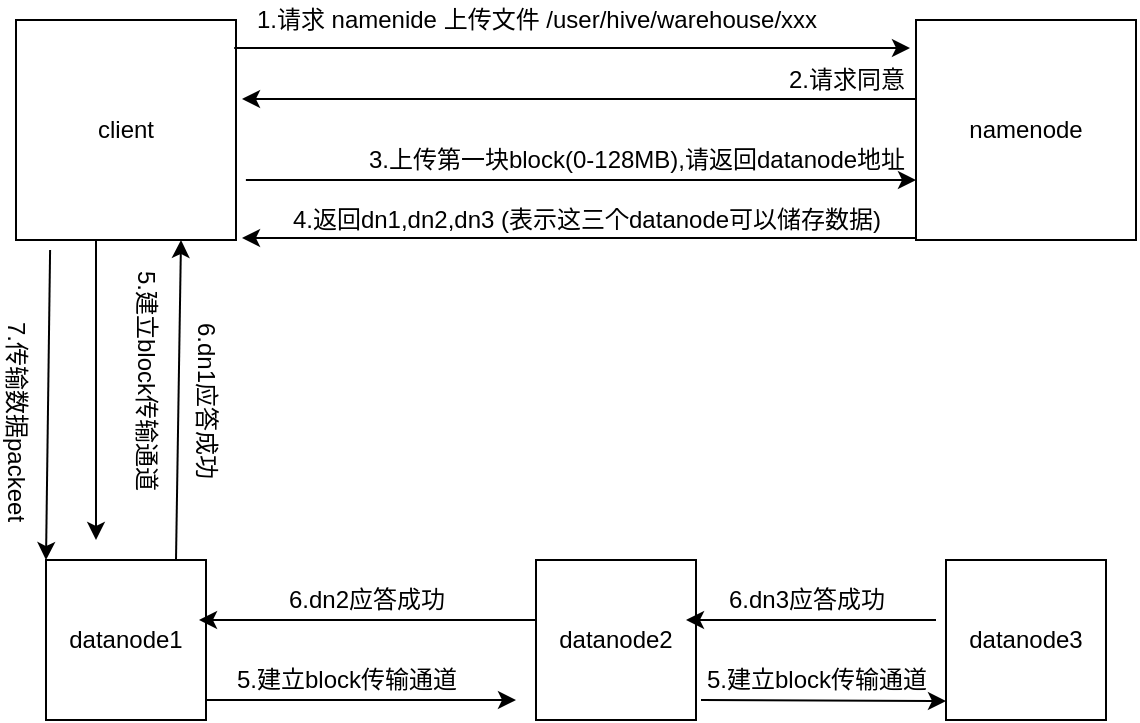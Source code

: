 <mxfile version="12.8.1" type="github">
  <diagram id="JOxRl1BIi76R3ZCF6GQ4" name="第 1 页">
    <mxGraphModel dx="908" dy="639" grid="1" gridSize="10" guides="1" tooltips="1" connect="1" arrows="1" fold="1" page="1" pageScale="1" pageWidth="827" pageHeight="1169" math="0" shadow="0">
      <root>
        <mxCell id="0" />
        <mxCell id="1" parent="0" />
        <mxCell id="7ctNC7Bp93xTTp6SRrF6-1" value="client" style="whiteSpace=wrap;html=1;aspect=fixed;" vertex="1" parent="1">
          <mxGeometry x="60" y="50" width="110" height="110" as="geometry" />
        </mxCell>
        <mxCell id="7ctNC7Bp93xTTp6SRrF6-2" value="namenode" style="whiteSpace=wrap;html=1;aspect=fixed;" vertex="1" parent="1">
          <mxGeometry x="510" y="50" width="110" height="110" as="geometry" />
        </mxCell>
        <mxCell id="7ctNC7Bp93xTTp6SRrF6-3" value="datanode1" style="whiteSpace=wrap;html=1;aspect=fixed;" vertex="1" parent="1">
          <mxGeometry x="75" y="320" width="80" height="80" as="geometry" />
        </mxCell>
        <mxCell id="7ctNC7Bp93xTTp6SRrF6-4" value="datanode2" style="whiteSpace=wrap;html=1;aspect=fixed;" vertex="1" parent="1">
          <mxGeometry x="320" y="320" width="80" height="80" as="geometry" />
        </mxCell>
        <mxCell id="7ctNC7Bp93xTTp6SRrF6-5" value="datanode3" style="whiteSpace=wrap;html=1;aspect=fixed;" vertex="1" parent="1">
          <mxGeometry x="525" y="320" width="80" height="80" as="geometry" />
        </mxCell>
        <mxCell id="7ctNC7Bp93xTTp6SRrF6-23" value="1.请求 namenide 上传文件 /user/hive/warehouse/xxx" style="text;html=1;align=center;verticalAlign=middle;resizable=0;points=[];autosize=1;" vertex="1" parent="1">
          <mxGeometry x="170" y="40" width="300" height="20" as="geometry" />
        </mxCell>
        <mxCell id="7ctNC7Bp93xTTp6SRrF6-25" value="" style="endArrow=classic;html=1;exitX=-0.003;exitY=1.2;exitDx=0;exitDy=0;exitPerimeter=0;" edge="1" parent="1" source="7ctNC7Bp93xTTp6SRrF6-23">
          <mxGeometry width="50" height="50" relative="1" as="geometry">
            <mxPoint x="170" y="70" as="sourcePoint" />
            <mxPoint x="507" y="64" as="targetPoint" />
          </mxGeometry>
        </mxCell>
        <mxCell id="7ctNC7Bp93xTTp6SRrF6-27" value="" style="endArrow=classic;html=1;" edge="1" parent="1">
          <mxGeometry width="50" height="50" relative="1" as="geometry">
            <mxPoint x="510" y="89.5" as="sourcePoint" />
            <mxPoint x="173" y="89.5" as="targetPoint" />
          </mxGeometry>
        </mxCell>
        <mxCell id="7ctNC7Bp93xTTp6SRrF6-32" value="2.请求同意" style="text;html=1;align=center;verticalAlign=middle;resizable=0;points=[];autosize=1;" vertex="1" parent="1">
          <mxGeometry x="440" y="70" width="70" height="20" as="geometry" />
        </mxCell>
        <mxCell id="7ctNC7Bp93xTTp6SRrF6-33" value="" style="endArrow=classic;html=1;entryX=-0.045;entryY=0.818;entryDx=0;entryDy=0;entryPerimeter=0;exitX=1;exitY=0.818;exitDx=0;exitDy=0;exitPerimeter=0;" edge="1" parent="1">
          <mxGeometry width="50" height="50" relative="1" as="geometry">
            <mxPoint x="174.95" y="130" as="sourcePoint" />
            <mxPoint x="510.0" y="130" as="targetPoint" />
          </mxGeometry>
        </mxCell>
        <mxCell id="7ctNC7Bp93xTTp6SRrF6-34" value="3.上传第一块block(0-128MB),请返回datanode地址" style="text;html=1;align=center;verticalAlign=middle;resizable=0;points=[];autosize=1;" vertex="1" parent="1">
          <mxGeometry x="230" y="110" width="280" height="20" as="geometry" />
        </mxCell>
        <mxCell id="7ctNC7Bp93xTTp6SRrF6-37" value="" style="endArrow=classic;html=1;" edge="1" parent="1">
          <mxGeometry width="50" height="50" relative="1" as="geometry">
            <mxPoint x="510" y="159" as="sourcePoint" />
            <mxPoint x="173" y="159" as="targetPoint" />
          </mxGeometry>
        </mxCell>
        <mxCell id="7ctNC7Bp93xTTp6SRrF6-38" value="4.返回dn1,dn2,dn3 (表示这三个datanode可以储存数据)" style="text;html=1;align=center;verticalAlign=middle;resizable=0;points=[];autosize=1;" vertex="1" parent="1">
          <mxGeometry x="190" y="140" width="310" height="20" as="geometry" />
        </mxCell>
        <mxCell id="7ctNC7Bp93xTTp6SRrF6-39" value="" style="endArrow=classic;html=1;" edge="1" parent="1">
          <mxGeometry width="50" height="50" relative="1" as="geometry">
            <mxPoint x="100" y="160" as="sourcePoint" />
            <mxPoint x="100" y="310" as="targetPoint" />
          </mxGeometry>
        </mxCell>
        <mxCell id="7ctNC7Bp93xTTp6SRrF6-40" value="5.建立block传输通道" style="text;html=1;align=center;verticalAlign=middle;resizable=0;points=[];autosize=1;rotation=90;" vertex="1" parent="1">
          <mxGeometry x="60" y="220" width="130" height="20" as="geometry" />
        </mxCell>
        <mxCell id="7ctNC7Bp93xTTp6SRrF6-41" value="" style="endArrow=classic;html=1;" edge="1" parent="1">
          <mxGeometry width="50" height="50" relative="1" as="geometry">
            <mxPoint x="155" y="390" as="sourcePoint" />
            <mxPoint x="310" y="390" as="targetPoint" />
          </mxGeometry>
        </mxCell>
        <mxCell id="7ctNC7Bp93xTTp6SRrF6-44" value="5.建立block传输通道" style="text;html=1;align=center;verticalAlign=middle;resizable=0;points=[];autosize=1;rotation=0;" vertex="1" parent="1">
          <mxGeometry x="160" y="370" width="130" height="20" as="geometry" />
        </mxCell>
        <mxCell id="7ctNC7Bp93xTTp6SRrF6-45" value="5.建立block传输通道" style="text;html=1;align=center;verticalAlign=middle;resizable=0;points=[];autosize=1;rotation=0;" vertex="1" parent="1">
          <mxGeometry x="395" y="370" width="130" height="20" as="geometry" />
        </mxCell>
        <mxCell id="7ctNC7Bp93xTTp6SRrF6-46" value="" style="endArrow=classic;html=1;" edge="1" parent="1">
          <mxGeometry width="50" height="50" relative="1" as="geometry">
            <mxPoint x="402.5" y="390" as="sourcePoint" />
            <mxPoint x="525" y="390.5" as="targetPoint" />
          </mxGeometry>
        </mxCell>
        <mxCell id="7ctNC7Bp93xTTp6SRrF6-47" value="" style="endArrow=classic;html=1;entryX=0.75;entryY=1;entryDx=0;entryDy=0;" edge="1" parent="1" target="7ctNC7Bp93xTTp6SRrF6-1">
          <mxGeometry width="50" height="50" relative="1" as="geometry">
            <mxPoint x="140" y="320" as="sourcePoint" />
            <mxPoint x="190" y="230" as="targetPoint" />
          </mxGeometry>
        </mxCell>
        <mxCell id="7ctNC7Bp93xTTp6SRrF6-48" value="6.dn1应答成功" style="text;html=1;align=center;verticalAlign=middle;resizable=0;points=[];autosize=1;rotation=90;" vertex="1" parent="1">
          <mxGeometry x="110" y="230" width="90" height="20" as="geometry" />
        </mxCell>
        <mxCell id="7ctNC7Bp93xTTp6SRrF6-51" value="" style="endArrow=classic;html=1;" edge="1" parent="1">
          <mxGeometry width="50" height="50" relative="1" as="geometry">
            <mxPoint x="320" y="350" as="sourcePoint" />
            <mxPoint x="151.5" y="350" as="targetPoint" />
          </mxGeometry>
        </mxCell>
        <mxCell id="7ctNC7Bp93xTTp6SRrF6-52" value="6.dn2应答成功" style="text;html=1;align=center;verticalAlign=middle;resizable=0;points=[];autosize=1;rotation=0;" vertex="1" parent="1">
          <mxGeometry x="190" y="330" width="90" height="20" as="geometry" />
        </mxCell>
        <mxCell id="7ctNC7Bp93xTTp6SRrF6-53" value="" style="endArrow=classic;html=1;" edge="1" parent="1">
          <mxGeometry width="50" height="50" relative="1" as="geometry">
            <mxPoint x="520" y="350" as="sourcePoint" />
            <mxPoint x="395" y="350" as="targetPoint" />
          </mxGeometry>
        </mxCell>
        <mxCell id="7ctNC7Bp93xTTp6SRrF6-54" value="6.dn3应答成功" style="text;html=1;align=center;verticalAlign=middle;resizable=0;points=[];autosize=1;rotation=0;" vertex="1" parent="1">
          <mxGeometry x="410" y="330" width="90" height="20" as="geometry" />
        </mxCell>
        <mxCell id="7ctNC7Bp93xTTp6SRrF6-55" value="" style="endArrow=classic;html=1;entryX=0;entryY=0;entryDx=0;entryDy=0;exitX=0.155;exitY=1.045;exitDx=0;exitDy=0;exitPerimeter=0;" edge="1" parent="1" source="7ctNC7Bp93xTTp6SRrF6-1" target="7ctNC7Bp93xTTp6SRrF6-3">
          <mxGeometry width="50" height="50" relative="1" as="geometry">
            <mxPoint x="70" y="160" as="sourcePoint" />
            <mxPoint x="120" y="110" as="targetPoint" />
          </mxGeometry>
        </mxCell>
        <mxCell id="7ctNC7Bp93xTTp6SRrF6-56" value="7.传输数据packeet" style="text;html=1;align=center;verticalAlign=middle;resizable=0;points=[];labelBackgroundColor=#ffffff;rotation=90;" vertex="1" connectable="0" parent="7ctNC7Bp93xTTp6SRrF6-55">
          <mxGeometry x="-0.779" y="-4" relative="1" as="geometry">
            <mxPoint x="-12.83" y="68.1" as="offset" />
          </mxGeometry>
        </mxCell>
      </root>
    </mxGraphModel>
  </diagram>
</mxfile>
